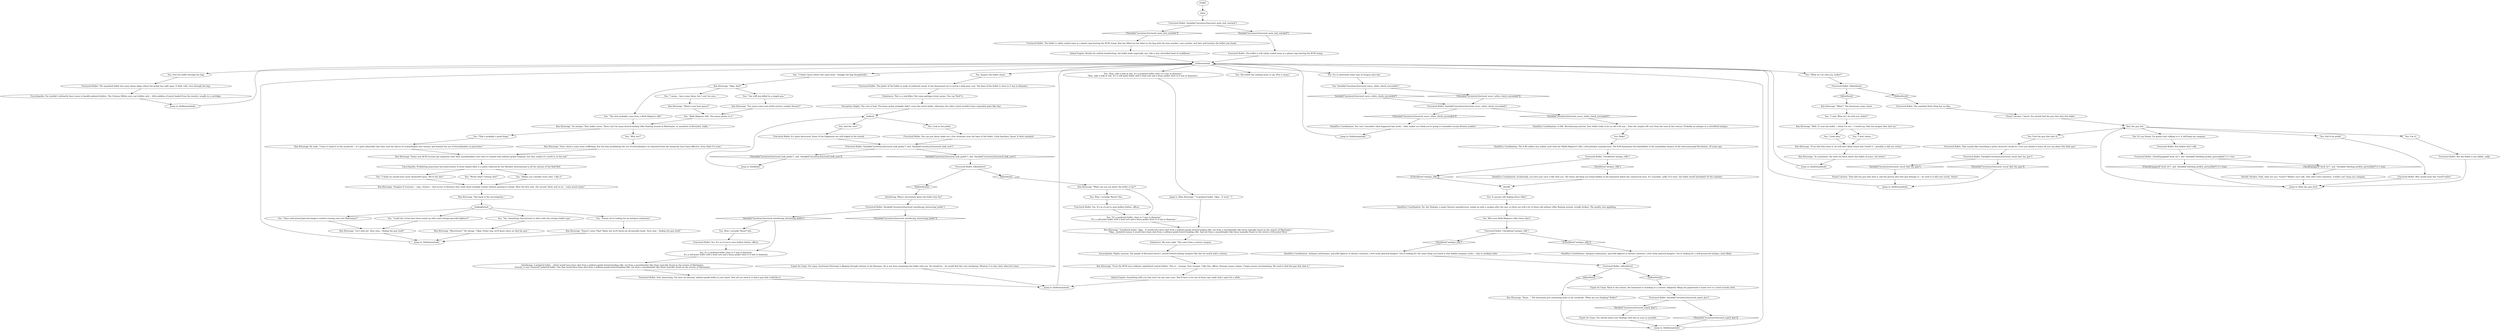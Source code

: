# INVENTORY / FRACTURED BULLET
# By inspecting the bullet, you can find out that:
#1. The bullet came from a breech-loaded rifle.
#2. The bullet was shot from some distance, so this was probably not a mercy kill (white check.)
#3. The rifle used was a model mass-produced during the revolutionary war, and the surplus rifles/ammo are still a favourite with third-world guerrillas and Jamrock bangers.
# ==================================================
digraph G {
	  0 [label="START"];
	  1 [label="input"];
	  2 [label="You: Wow, I actually *know* this..."];
	  3 [label="You: \"Worth what? Getting shot?\""];
	  4 [label="Esprit de Corps: Far away, Lieutenant Kitsuragi is flipping through stations in his Kineema. He is not here examining the bullet with you. He should be... he would find this very intriguing. Mention it to him, later when he's here."];
	  5 [label="Interfacing: A jacketed bullet... which would have been shot from a military-grade breech-loading rifle, not from a muzzleloader like those typically found on the streets of Martinaise.\nExactly. A very *unusual* jacketed bullet. One that would have been shot from a military-grade breech-loading rifle, not from a muzzleloader like those typically found on the streets of Martinaise."];
	  6 [label="Fractured Bullet: The squished little thing has no idea."];
	  7 [label="Fractured Bullet: But bullets don't talk."];
	  8 [label="Horrific Necktie: Yeah, what are you, *crazy*? Bullets can't talk. They don't have emotions. A bullet can't keep you company."];
	  9 [label="Hand/Eye Coordination: A rifle. Revolutionary-period. Your bullet looks to be an old 4.46 mm -- from the surplus left over from the turn of the century. Probably an antique or a retrofitted antique."];
	  10 [label="Fractured Bullet: Variable[\"inventory.fractured_look_jacket\"]  and  Variable[\"inventory.fractured_look_core\"]"];
	  11 [label="Variable[\"inventory.fractured_look_jacket\"]  and  Variable[\"inventory.fractured_look_core\"]", shape=diamond];
	  12 [label="!(Variable[\"inventory.fractured_look_jacket\"]  and  Variable[\"inventory.fractured_look_core\"])", shape=diamond];
	  13 [label="lookhub"];
	  14 [label="You: \"Makes you consider every shot. I like it.\""];
	  15 [label="You: \"It's a jacketed bullet, close to 5 mm in diameter.\"\n\"It's a soft-point bullet with a lead core and a brass jacket close to 8 mm in diameter.\" "];
	  16 [label="You: \"Kim, take a look at this. It's a jacketed bullet close to 5 mm in diameter.\"\n\"Kim, take a look at this. It's a soft-point bullet with a lead core and a brass jacket close to 8 mm in diameter.\" "];
	  17 [label="Endurance: This is a real killer. Not some garbage street ammo. You can *feel* it."];
	  18 [label="Endurance: We were right. This came from a serious weapon."];
	  19 [label="Hand/Eye Coordination: Antiques enthusiasts, guerrilla fighters in distant countries, a few lucky Jamrock bangers. You're looking for the same thing you found in that hidden weapons cache -- only in working order."];
	  20 [label="Jump to: [bulletmainhub]"];
	  21 [label="You: \"Could the victim have been mixed up with some foreign guerrilla fighters?\""];
	  22 [label="Kim Kitsuragi: \"What can you say about the bullet so far?\""];
	  23 [label="You: Eat it!"];
	  24 [label="Encyclopedia: Prohibiting peacetime law-enforcement to front loaded rifles is a policy enforced by the Moralist International in all the nations of the Reál Belt."];
	  25 [label="Perception (Sight): The core is lead. The brass jacket probably didn't cover the entire bullet, otherwise the softer metal wouldn't have expanded quite like that."];
	  26 [label="Kim Kitsuragi: \"But back to the investigation.\""];
	  27 [label="Inland Empire: Beside his orderly handwriting, the bullet looks especially sad. Like a tiny, shrivelled head of cauliflower."];
	  28 [label="find_the_gun_bro"];
	  29 [label="You: It's my friend, I'm gonna start talking to it. It will keep me company."];
	  30 [label="Inland Empire: Something tells you that won't be any time soon. This'll have to be one of those epic tasks that's open for a while..."];
	  31 [label="You: \"I think I know where this came from.\" (Dangle the bag thoughtfully.)"];
	  32 [label="You: Feel the bullet through the bag."];
	  33 [label="Hand/Eye Coordination: The 4.46 calibre was widely used with the *Belle-Magrave* rifle, a Revacholian manufacturer. The B-M dominated the battlefields of the Insulindian theatre of the Antecentennial Revolution, 50 years ago."];
	  34 [label="Fractured Bullet: IsKimHere()"];
	  35 [label="IsKimHere()", shape=diamond];
	  36 [label="!(IsKimHere())", shape=diamond];
	  37 [label="Kim Kitsuragi: \"Some new RCM recruits get impatient with their muzzleloaders once they've trained with military-grade weapons, but they realize it's worth it, in the end.\""];
	  38 [label="lookingforhub"];
	  39 [label="You: \"I said: What do I do with you, bullet?\""];
	  40 [label="Fractured Bullet: But the bullet is not edible, sadly."];
	  41 [label="Visual Calculus: Then find the gun that shot it, and the person who that gun belongs to -- he used it to kill your victim. Neato!"];
	  42 [label="You: The bullet has nothing more to say. [Put it away.]"];
	  43 [label="Fractured Bullet: You can just about make out a few striations near the base of the bullet. Little hairlines, linear. It feels standard."];
	  44 [label="You: \"Yes. Something *mysterious* is afoot with this antique bullet type.\""];
	  45 [label="Fractured Bullet: Very interesting. You have an unusual, military-grade bullet in your hand. Now all you need is to find a gun that could fire it."];
	  46 [label="Fractured Bullet: Yes. It's as if you've seen bullets before, officer."];
	  47 [label="Fractured Bullet: Variable[\"inventory.fractured_esprit_kim\"]"];
	  48 [label="Variable[\"inventory.fractured_esprit_kim\"]", shape=diamond];
	  49 [label="!(Variable[\"inventory.fractured_esprit_kim\"])", shape=diamond];
	  50 [label="Kim Kitsuragi: \"Doesn't seem *that* likely, but we'll check out all possible leads. Next step -- finding the gun itself.\""];
	  51 [label="Hand/Eye Coordination: Incidentally, you have just such a rifle with you. The dusty old thing you found hidden in the basement below the commercial area. It's unusable, sadly. If it were, the bullet would *probably* fit the chamber."];
	  52 [label="Fractured Bullet: IsKimHere()"];
	  53 [label="IsKimHere()", shape=diamond];
	  54 [label="!(IsKimHere())", shape=diamond];
	  55 [label="Kim Kitsuragi: \"A jacketed bullet. Okay... It would have been shot from a military-grade breech-loading rifle, not from a muzzleloader like those typically found on the streets of Martinaise.\"\n\"Okay... Jacketed means it would have been shot from a military-grade breech-loading rifle. And not from a muzzleloader like those typically found on the streets of Revachol West.\""];
	  56 [label="Fractured Bullet: IsKimHere()"];
	  57 [label="IsKimHere()", shape=diamond];
	  58 [label="!(IsKimHere())", shape=diamond];
	  59 [label="You: \"I don't know...\""];
	  60 [label="Fractured Bullet: It's quite destroyed. Some of the fragments are still lodged in the wound."];
	  61 [label="Kim Kitsuragi: He nods. \"I have to hand it to the monarchs -- it's quite admirable that they took the advice of criminologists last century and banned the use of breechloaders in peacetime.\""];
	  62 [label="Fractured Bullet: Variable[\"inventory.fractured_interfacing_interesting_bullet\"]"];
	  63 [label="Variable[\"inventory.fractured_interfacing_interesting_bullet\"]", shape=diamond];
	  64 [label="!(Variable[\"inventory.fractured_interfacing_interesting_bullet\"])", shape=diamond];
	  65 [label="Esprit de Corps: Back at the station, the lieutenant is standing at a counter, diligently filling out paperwork to hand over to a tired records clerk."];
	  66 [label="Kim Kitsuragi: \"Hmm...\" The lieutenant jots something down in his notebook. \"What are you thinking? Bullet?\""];
	  67 [label="You: \"Why not?\""];
	  68 [label="Fractured Bullet: The bullet is still safely sealed away in a plastic bag bearing the RCM stamp."];
	  69 [label="Jump to: [find_the_gun_bro]"];
	  70 [label="You: Make?"];
	  71 [label="Fractured Bullet: The bullet is safely sealed away in a plastic bag bearing the RCM stamp. Kim has filled out the label on the bag with the item number, case number, and date and location the bullet was found."];
	  72 [label="Fractured Bullet: The squashed bullet has some sharp edges where the jacket has split open. It feels cold, even through the bag."];
	  73 [label="Fractured Bullet: The jacket of the bullet is made of yellowish metal. It has blossomed out to reveal a dark grey core. The base of the bullet is close to 5 mm in diameter."];
	  74 [label="Hand/Eye Coordination: You can't remember what happened last week -- what makes you think you're going to remember arcane firearm models?"];
	  75 [label="Esprit de Corps: You should share your findings with him as soon as possible."];
	  76 [label="You: And the core?"];
	  77 [label="Jump to: [bulletmainhub]"];
	  78 [label="Fractured Bullet: That sounds like something a police detective would do. First you should to learn all you can about this little guy!"];
	  79 [label="You: Inspect the bullet closer."];
	  80 [label="You: Try to determine what type of weapon shot this."];
	  81 [label="You: Variable[\"inventory.fractured_encyc_white_check_succeeded\"]"];
	  82 [label="Variable[\"inventory.fractured_encyc_white_check_succeeded\"]", shape=diamond];
	  83 [label="!(Variable[\"inventory.fractured_encyc_white_check_succeeded\"])", shape=diamond];
	  84 [label="You: \"The shot probably came from a Belle-Magrave rifle.\""];
	  85 [label="Fractured Bullet: CheckItem(\"antique_rifle\")"];
	  86 [label="CheckItem(\"antique_rifle\")", shape=diamond];
	  87 [label="!(CheckItem(\"antique_rifle\"))", shape=diamond];
	  88 [label="Jump to: [Kim Kitsuragi: \"\"A jacketed bullet. Okay... It woul...\"]"];
	  89 [label="Visual Calculus: I know! You should find the gun that shot this bullet."];
	  90 [label="You: Sell it for profit!"];
	  91 [label="bulletmainhub"];
	  92 [label="You: \"I mean... have some ideas, but I can't be sure...\""];
	  93 [label="Kim Kitsuragi: \"You mean some turn-of-the-century surplus firearm?\""];
	  94 [label="You: \"Seems we're looking for an antiques enthusiast.\""];
	  95 [label="You: \"Have well-armed Jamrock bangers started crossing over into Martinaise?\""];
	  96 [label="You: \"What do I do with you, bullet?\""];
	  97 [label="Kim Kitsuragi: \"If we find who owns it, we will have likely found who *used* it -- possibly to kill our victim.\""];
	  98 [label="Fractured Bullet: CheckItem(\"antique_rifle\")"];
	  99 [label="CheckItem(\"antique_rifle\")", shape=diamond];
	  100 [label="!(CheckItem(\"antique_rifle\"))", shape=diamond];
	  101 [label="You: Wow, I actually *know* this..."];
	  103 [label="Jump to: [bulletmainhub]"];
	  104 [label="Kim Kitsuragi: \"Sure, there's some arms trafficking. But the laws prohibiting the use of breechloaders we inherited from the monarchy have been effective, from what I've seen.\""];
	  105 [label="Fractured Bullet: Variable[\"inventory.fractured_viscal_find_the_gun\"]"];
	  106 [label="Variable[\"inventory.fractured_viscal_find_the_gun\"]", shape=diamond];
	  107 [label="!(Variable[\"inventory.fractured_viscal_find_the_gun\"])", shape=diamond];
	  108 [label="Kim Kitsuragi: \"Okay. And?\""];
	  109 [label="You: Who uses Belle-Magrave rifles these days?"];
	  110 [label="You: \"Our stiff was killed by a jungle gun.\""];
	  111 [label="You: \"I think we should have more *powerful* guns. We're the law!\""];
	  112 [label="Kim Kitsuragi: \"Let's find out. Next step -- finding the gun itself.\""];
	  113 [label="Kim Kitsuragi: \"Even the RCM uses ordinary unjacketed conical bullets. This is... strange. Very strange. I like this, officer. Strange means unique. Unique means incriminating. We need to find the gun that shot it.\""];
	  114 [label="Kim Kitsuragi: \"In conclusion: the more we know about this bullet of yours, the better.\""];
	  115 [label="You: Find the gun that shot it!"];
	  116 [label="Fractured Bullet: Yes. It's as if you've seen bullets before, officer."];
	  117 [label="Encyclopedia: You wouldn't ordinarily have cause to handle jacketed bullets. The Citizens Militia uses cast bullets only -- little pebbles of metal loaded from the muzzle, usually in a cartridge."];
	  118 [label="dmrifle"];
	  119 [label="You: \"That's probably a good thing.\""];
	  120 [label="Jump to: [bulletmainhub]"];
	  121 [label="Fractured Bullet: CheckEquipped(\"neck_tie\")  and  Variable[\"whirling.necktie_personified\"] == true"];
	  122 [label="CheckEquipped(\"neck_tie\")  and  Variable[\"whirling.necktie_personified\"] == true", shape=diamond];
	  123 [label="!(CheckEquipped(\"neck_tie\")  and  Variable[\"whirling.necktie_personified\"] == true)", shape=diamond];
	  124 [label="Fractured Bullet: Variable[\"inventory.fractured_encyc_white_check_succeeded\"]"];
	  125 [label="Variable[\"inventory.fractured_encyc_white_check_succeeded\"]", shape=diamond];
	  126 [label="!(Variable[\"inventory.fractured_encyc_white_check_succeeded\"])", shape=diamond];
	  127 [label="Kim Kitsuragi: \"What's your best guess?\""];
	  128 [label="Jump to: [bulletmainhub]"];
	  129 [label="Fractured Bullet: Who would want this *used* bullet?"];
	  130 [label="Encyclopedia: Highly unusual. The people of Revachol haven't carried breech-loading weapons like this for nearly half a century."];
	  131 [label="You: Look at the jacket."];
	  132 [label="Jump to: [lookhub]"];
	  133 [label="You: \"Belle-Magrave rifle. The ammo points to it.\""];
	  134 [label="Kim Kitsuragi: \"Imagine if everyone -- cops, citizens -- had access to firearms that could shoot multiple rounds without pausing to reload. After the first shot, the second, third, and so on -- come much easier.\""];
	  135 [label="Interfacing: What's interesting about the bullet thus far?"];
	  136 [label="Fractured Bullet: Variable[\"inventory.fractured_main_hub_reached\"]"];
	  137 [label="Variable[\"inventory.fractured_main_hub_reached\"]", shape=diamond];
	  138 [label="!(Variable[\"inventory.fractured_main_hub_reached\"])", shape=diamond];
	  139 [label="Kim Kitsuragi: \"What?\" The lieutenant steps closer."];
	  140 [label="Kim Kitsuragi: \"Mysterious?\" He shrugs. \"Okay. Either way, we'll know when we find the gun.\""];
	  141 [label="Hand/Eye Coordination: Antiques enthusiasts, guerrilla fighters in distant countries, a few lucky Jamrock bangers. You're looking for a well-preserved antique, most likely."];
	  142 [label="You: Is anyone still making these rifles?"];
	  143 [label="Hand/Eye Coordination: No, but Zieleger, a major firearm manufacturer, ended up with a surplus after the war, so there are still a lot of these old military rifles floating around, usually broken. The quality was appalling."];
	  144 [label="Kim Kitsuragi: \"An antique. That makes sense. There can't be many breech-loading rifles floating around in Martinaise, or anywhere in Revachol, really...\""];
	  145 [label="You: It's a jacketed bullet close to 5 mm in diameter.\nIt's a soft-point bullet with a lead core and a brass jacket close to 8 mm in diameter."];
	  146 [label="Kim Kitsuragi: \"Well, if I was the bullet -- which I'm not -- I would say: find the weapon that shot me.\""];
	  147 [label="You: \"Good idea.\""];
	  148 [label="Jump to: [bulletmainhub]"];
	  149 [label="Jump to: [bulletmainhub]"];
	  0 -> 1
	  1 -> 136
	  2 -> 116
	  3 -> 134
	  4 -> 128
	  5 -> 45
	  6 -> 89
	  7 -> 121
	  8 -> 69
	  9 -> 70
	  10 -> 11
	  10 -> 12
	  11 -> 52
	  12 -> 132
	  13 -> 131
	  13 -> 76
	  14 -> 134
	  15 -> 55
	  16 -> 88
	  17 -> 25
	  18 -> 130
	  19 -> 34
	  20 -> 91
	  21 -> 112
	  22 -> 2
	  22 -> 15
	  23 -> 40
	  24 -> 3
	  24 -> 14
	  24 -> 111
	  25 -> 13
	  26 -> 38
	  27 -> 91
	  28 -> 90
	  28 -> 115
	  28 -> 29
	  28 -> 23
	  29 -> 7
	  30 -> 128
	  31 -> 108
	  32 -> 72
	  33 -> 85
	  34 -> 35
	  34 -> 36
	  35 -> 66
	  36 -> 65
	  37 -> 24
	  38 -> 44
	  38 -> 21
	  38 -> 94
	  38 -> 95
	  39 -> 146
	  40 -> 69
	  41 -> 149
	  43 -> 10
	  44 -> 140
	  45 -> 128
	  46 -> 145
	  47 -> 48
	  47 -> 49
	  48 -> 75
	  49 -> 103
	  50 -> 77
	  51 -> 118
	  52 -> 53
	  52 -> 54
	  53 -> 22
	  54 -> 135
	  55 -> 18
	  56 -> 57
	  56 -> 58
	  57 -> 139
	  58 -> 6
	  59 -> 97
	  60 -> 10
	  61 -> 37
	  62 -> 64
	  62 -> 63
	  63 -> 145
	  63 -> 101
	  64 -> 4
	  65 -> 47
	  66 -> 103
	  67 -> 104
	  68 -> 91
	  69 -> 28
	  70 -> 33
	  71 -> 27
	  72 -> 117
	  73 -> 17
	  74 -> 148
	  75 -> 103
	  76 -> 60
	  77 -> 91
	  78 -> 105
	  79 -> 73
	  80 -> 81
	  81 -> 82
	  81 -> 83
	  82 -> 124
	  83 -> 124
	  84 -> 144
	  85 -> 86
	  85 -> 87
	  86 -> 51
	  87 -> 118
	  88 -> 55
	  89 -> 28
	  90 -> 129
	  91 -> 96
	  91 -> 32
	  91 -> 42
	  91 -> 79
	  91 -> 16
	  91 -> 80
	  91 -> 31
	  92 -> 127
	  93 -> 133
	  94 -> 50
	  95 -> 112
	  96 -> 56
	  97 -> 114
	  98 -> 99
	  98 -> 100
	  99 -> 19
	  100 -> 141
	  101 -> 46
	  103 -> 91
	  104 -> 37
	  105 -> 106
	  105 -> 107
	  106 -> 41
	  107 -> 149
	  108 -> 84
	  108 -> 110
	  108 -> 92
	  109 -> 98
	  110 -> 93
	  111 -> 134
	  112 -> 77
	  113 -> 30
	  114 -> 120
	  115 -> 78
	  116 -> 15
	  117 -> 20
	  118 -> 142
	  119 -> 61
	  120 -> 91
	  121 -> 122
	  121 -> 123
	  122 -> 8
	  123 -> 69
	  124 -> 125
	  124 -> 126
	  125 -> 9
	  126 -> 74
	  127 -> 133
	  128 -> 91
	  129 -> 69
	  130 -> 113
	  131 -> 43
	  132 -> 13
	  133 -> 144
	  134 -> 26
	  135 -> 62
	  136 -> 137
	  136 -> 138
	  137 -> 68
	  138 -> 71
	  139 -> 39
	  140 -> 77
	  141 -> 34
	  142 -> 143
	  143 -> 109
	  144 -> 67
	  144 -> 119
	  145 -> 5
	  146 -> 59
	  146 -> 147
	  147 -> 97
	  148 -> 91
	  149 -> 91
}

